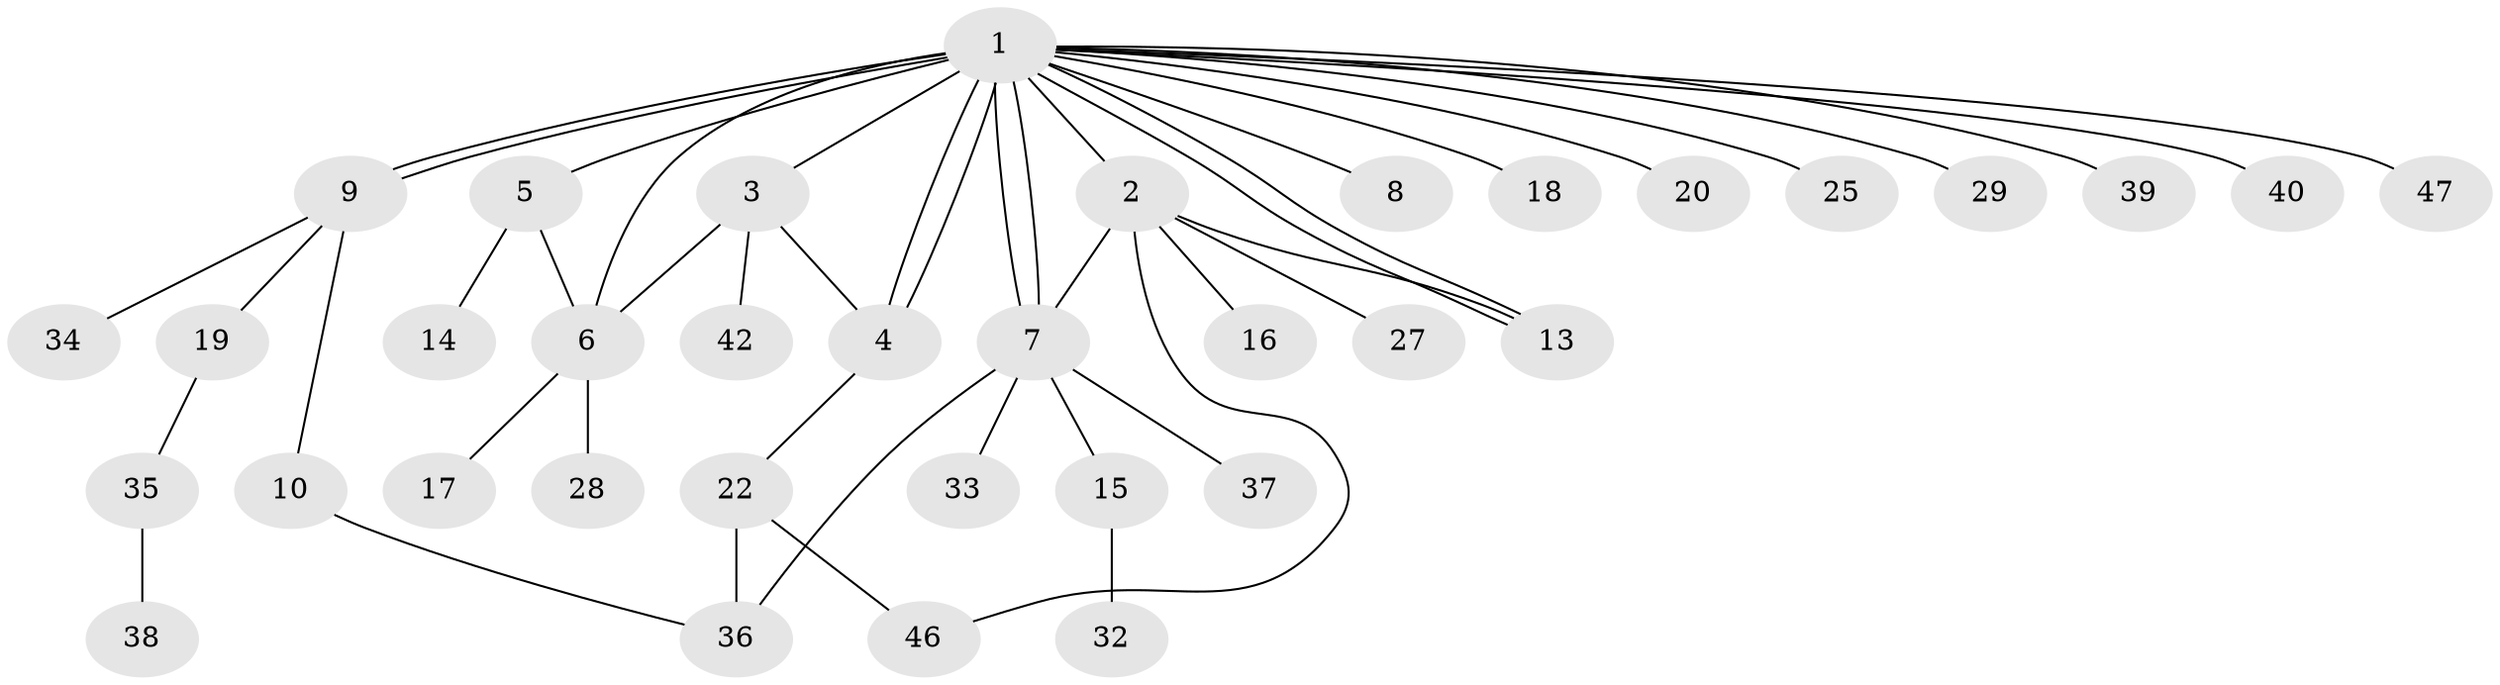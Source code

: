 // Generated by graph-tools (version 1.1) at 2025/23/03/03/25 07:23:49]
// undirected, 35 vertices, 46 edges
graph export_dot {
graph [start="1"]
  node [color=gray90,style=filled];
  1 [super="+30"];
  2 [super="+45"];
  3 [super="+21"];
  4 [super="+11"];
  5 [super="+31"];
  6 [super="+12"];
  7 [super="+23"];
  8;
  9 [super="+24"];
  10;
  13;
  14;
  15 [super="+41"];
  16;
  17;
  18;
  19 [super="+43"];
  20;
  22 [super="+26"];
  25;
  27;
  28;
  29 [super="+44"];
  32;
  33 [super="+50"];
  34;
  35;
  36 [super="+48"];
  37;
  38 [super="+49"];
  39;
  40;
  42;
  46;
  47;
  1 -- 2;
  1 -- 3;
  1 -- 4 [weight=2];
  1 -- 4;
  1 -- 5 [weight=2];
  1 -- 6;
  1 -- 7;
  1 -- 7;
  1 -- 8;
  1 -- 9 [weight=2];
  1 -- 9;
  1 -- 13;
  1 -- 13;
  1 -- 18;
  1 -- 20;
  1 -- 25;
  1 -- 29;
  1 -- 39;
  1 -- 40;
  1 -- 47;
  2 -- 7 [weight=2];
  2 -- 13;
  2 -- 16;
  2 -- 27;
  2 -- 46;
  3 -- 6;
  3 -- 42;
  3 -- 4;
  4 -- 22;
  5 -- 6;
  5 -- 14;
  6 -- 17;
  6 -- 28;
  7 -- 15;
  7 -- 33;
  7 -- 36;
  7 -- 37;
  9 -- 10;
  9 -- 19;
  9 -- 34;
  10 -- 36;
  15 -- 32;
  19 -- 35;
  22 -- 36;
  22 -- 46;
  35 -- 38;
}
